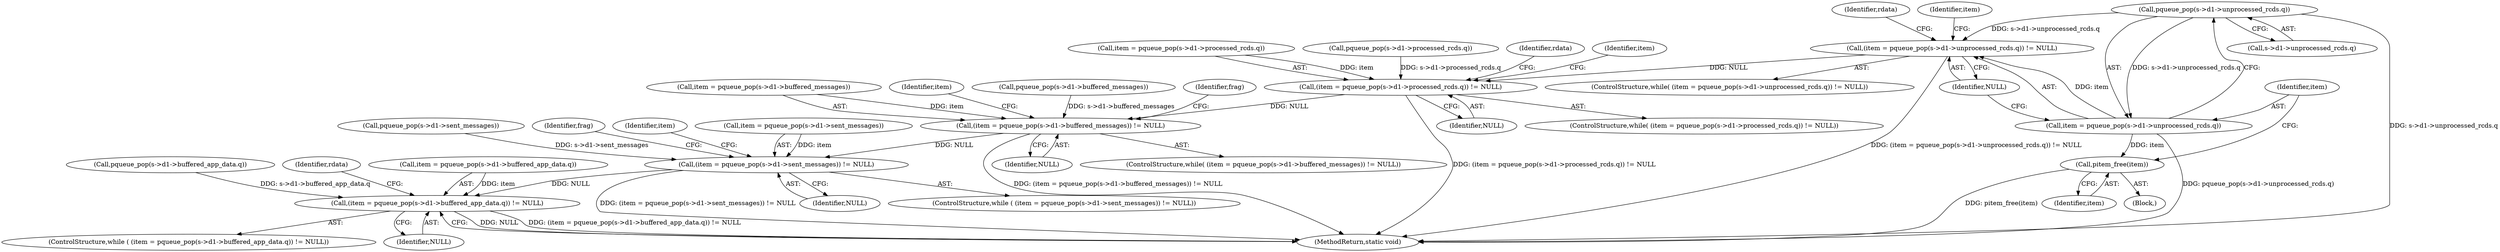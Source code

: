 digraph "0_openssl_470990fee0182566d439ef7e82d1abf18b7085d7@pointer" {
"1000116" [label="(Call,pqueue_pop(s->d1->unprocessed_rcds.q))"];
"1000113" [label="(Call,(item = pqueue_pop(s->d1->unprocessed_rcds.q)) != NULL)"];
"1000153" [label="(Call,(item = pqueue_pop(s->d1->processed_rcds.q)) != NULL)"];
"1000193" [label="(Call,(item = pqueue_pop(s->d1->buffered_messages)) != NULL)"];
"1000220" [label="(Call,(item = pqueue_pop(s->d1->sent_messages)) != NULL)"];
"1000247" [label="(Call,(item = pqueue_pop(s->d1->buffered_app_data.q)) != NULL)"];
"1000114" [label="(Call,item = pqueue_pop(s->d1->unprocessed_rcds.q))"];
"1000150" [label="(Call,pitem_free(item))"];
"1000202" [label="(Identifier,NULL)"];
"1000246" [label="(ControlStructure,while ( (item = pqueue_pop(s->d1->buffered_app_data.q)) != NULL))"];
"1000250" [label="(Call,pqueue_pop(s->d1->buffered_app_data.q))"];
"1000113" [label="(Call,(item = pqueue_pop(s->d1->unprocessed_rcds.q)) != NULL)"];
"1000220" [label="(Call,(item = pqueue_pop(s->d1->sent_messages)) != NULL)"];
"1000223" [label="(Call,pqueue_pop(s->d1->sent_messages))"];
"1000112" [label="(ControlStructure,while( (item = pqueue_pop(s->d1->unprocessed_rcds.q)) != NULL))"];
"1000153" [label="(Call,(item = pqueue_pop(s->d1->processed_rcds.q)) != NULL)"];
"1000232" [label="(Identifier,frag)"];
"1000151" [label="(Identifier,item)"];
"1000247" [label="(Call,(item = pqueue_pop(s->d1->buffered_app_data.q)) != NULL)"];
"1000116" [label="(Call,pqueue_pop(s->d1->unprocessed_rcds.q))"];
"1000194" [label="(Call,item = pqueue_pop(s->d1->buffered_messages))"];
"1000124" [label="(Identifier,NULL)"];
"1000261" [label="(Identifier,rdata)"];
"1000164" [label="(Identifier,NULL)"];
"1000219" [label="(ControlStructure,while ( (item = pqueue_pop(s->d1->sent_messages)) != NULL))"];
"1000154" [label="(Call,item = pqueue_pop(s->d1->processed_rcds.q))"];
"1000222" [label="(Identifier,item)"];
"1000127" [label="(Identifier,rdata)"];
"1000155" [label="(Identifier,item)"];
"1000196" [label="(Call,pqueue_pop(s->d1->buffered_messages))"];
"1000152" [label="(ControlStructure,while( (item = pqueue_pop(s->d1->processed_rcds.q)) != NULL))"];
"1000248" [label="(Call,item = pqueue_pop(s->d1->buffered_app_data.q))"];
"1000115" [label="(Identifier,item)"];
"1000193" [label="(Call,(item = pqueue_pop(s->d1->buffered_messages)) != NULL)"];
"1000156" [label="(Call,pqueue_pop(s->d1->processed_rcds.q))"];
"1000249" [label="(Identifier,item)"];
"1000192" [label="(ControlStructure,while( (item = pqueue_pop(s->d1->buffered_messages)) != NULL))"];
"1000117" [label="(Call,s->d1->unprocessed_rcds.q)"];
"1000221" [label="(Call,item = pqueue_pop(s->d1->sent_messages))"];
"1000114" [label="(Call,item = pqueue_pop(s->d1->unprocessed_rcds.q))"];
"1000150" [label="(Call,pitem_free(item))"];
"1000205" [label="(Identifier,frag)"];
"1000167" [label="(Identifier,rdata)"];
"1000229" [label="(Identifier,NULL)"];
"1000125" [label="(Block,)"];
"1000195" [label="(Identifier,item)"];
"1000286" [label="(MethodReturn,static void)"];
"1000258" [label="(Identifier,NULL)"];
"1000116" -> "1000114"  [label="AST: "];
"1000116" -> "1000117"  [label="CFG: "];
"1000117" -> "1000116"  [label="AST: "];
"1000114" -> "1000116"  [label="CFG: "];
"1000116" -> "1000286"  [label="DDG: s->d1->unprocessed_rcds.q"];
"1000116" -> "1000113"  [label="DDG: s->d1->unprocessed_rcds.q"];
"1000116" -> "1000114"  [label="DDG: s->d1->unprocessed_rcds.q"];
"1000113" -> "1000112"  [label="AST: "];
"1000113" -> "1000124"  [label="CFG: "];
"1000114" -> "1000113"  [label="AST: "];
"1000124" -> "1000113"  [label="AST: "];
"1000127" -> "1000113"  [label="CFG: "];
"1000155" -> "1000113"  [label="CFG: "];
"1000113" -> "1000286"  [label="DDG: (item = pqueue_pop(s->d1->unprocessed_rcds.q)) != NULL"];
"1000114" -> "1000113"  [label="DDG: item"];
"1000113" -> "1000153"  [label="DDG: NULL"];
"1000153" -> "1000152"  [label="AST: "];
"1000153" -> "1000164"  [label="CFG: "];
"1000154" -> "1000153"  [label="AST: "];
"1000164" -> "1000153"  [label="AST: "];
"1000167" -> "1000153"  [label="CFG: "];
"1000195" -> "1000153"  [label="CFG: "];
"1000153" -> "1000286"  [label="DDG: (item = pqueue_pop(s->d1->processed_rcds.q)) != NULL"];
"1000154" -> "1000153"  [label="DDG: item"];
"1000156" -> "1000153"  [label="DDG: s->d1->processed_rcds.q"];
"1000153" -> "1000193"  [label="DDG: NULL"];
"1000193" -> "1000192"  [label="AST: "];
"1000193" -> "1000202"  [label="CFG: "];
"1000194" -> "1000193"  [label="AST: "];
"1000202" -> "1000193"  [label="AST: "];
"1000205" -> "1000193"  [label="CFG: "];
"1000222" -> "1000193"  [label="CFG: "];
"1000193" -> "1000286"  [label="DDG: (item = pqueue_pop(s->d1->buffered_messages)) != NULL"];
"1000194" -> "1000193"  [label="DDG: item"];
"1000196" -> "1000193"  [label="DDG: s->d1->buffered_messages"];
"1000193" -> "1000220"  [label="DDG: NULL"];
"1000220" -> "1000219"  [label="AST: "];
"1000220" -> "1000229"  [label="CFG: "];
"1000221" -> "1000220"  [label="AST: "];
"1000229" -> "1000220"  [label="AST: "];
"1000232" -> "1000220"  [label="CFG: "];
"1000249" -> "1000220"  [label="CFG: "];
"1000220" -> "1000286"  [label="DDG: (item = pqueue_pop(s->d1->sent_messages)) != NULL"];
"1000221" -> "1000220"  [label="DDG: item"];
"1000223" -> "1000220"  [label="DDG: s->d1->sent_messages"];
"1000220" -> "1000247"  [label="DDG: NULL"];
"1000247" -> "1000246"  [label="AST: "];
"1000247" -> "1000258"  [label="CFG: "];
"1000248" -> "1000247"  [label="AST: "];
"1000258" -> "1000247"  [label="AST: "];
"1000261" -> "1000247"  [label="CFG: "];
"1000286" -> "1000247"  [label="CFG: "];
"1000247" -> "1000286"  [label="DDG: NULL"];
"1000247" -> "1000286"  [label="DDG: (item = pqueue_pop(s->d1->buffered_app_data.q)) != NULL"];
"1000248" -> "1000247"  [label="DDG: item"];
"1000250" -> "1000247"  [label="DDG: s->d1->buffered_app_data.q"];
"1000115" -> "1000114"  [label="AST: "];
"1000124" -> "1000114"  [label="CFG: "];
"1000114" -> "1000286"  [label="DDG: pqueue_pop(s->d1->unprocessed_rcds.q)"];
"1000114" -> "1000150"  [label="DDG: item"];
"1000150" -> "1000125"  [label="AST: "];
"1000150" -> "1000151"  [label="CFG: "];
"1000151" -> "1000150"  [label="AST: "];
"1000115" -> "1000150"  [label="CFG: "];
"1000150" -> "1000286"  [label="DDG: pitem_free(item)"];
}
